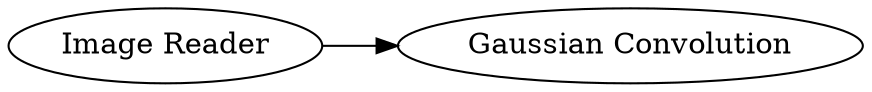 digraph {
	"6962996275407709961_7" [label="Gaussian Convolution"]
	"6962996275407709961_4" [label="Image Reader"]
	"6962996275407709961_4" -> "6962996275407709961_7"
	rankdir=LR
}
